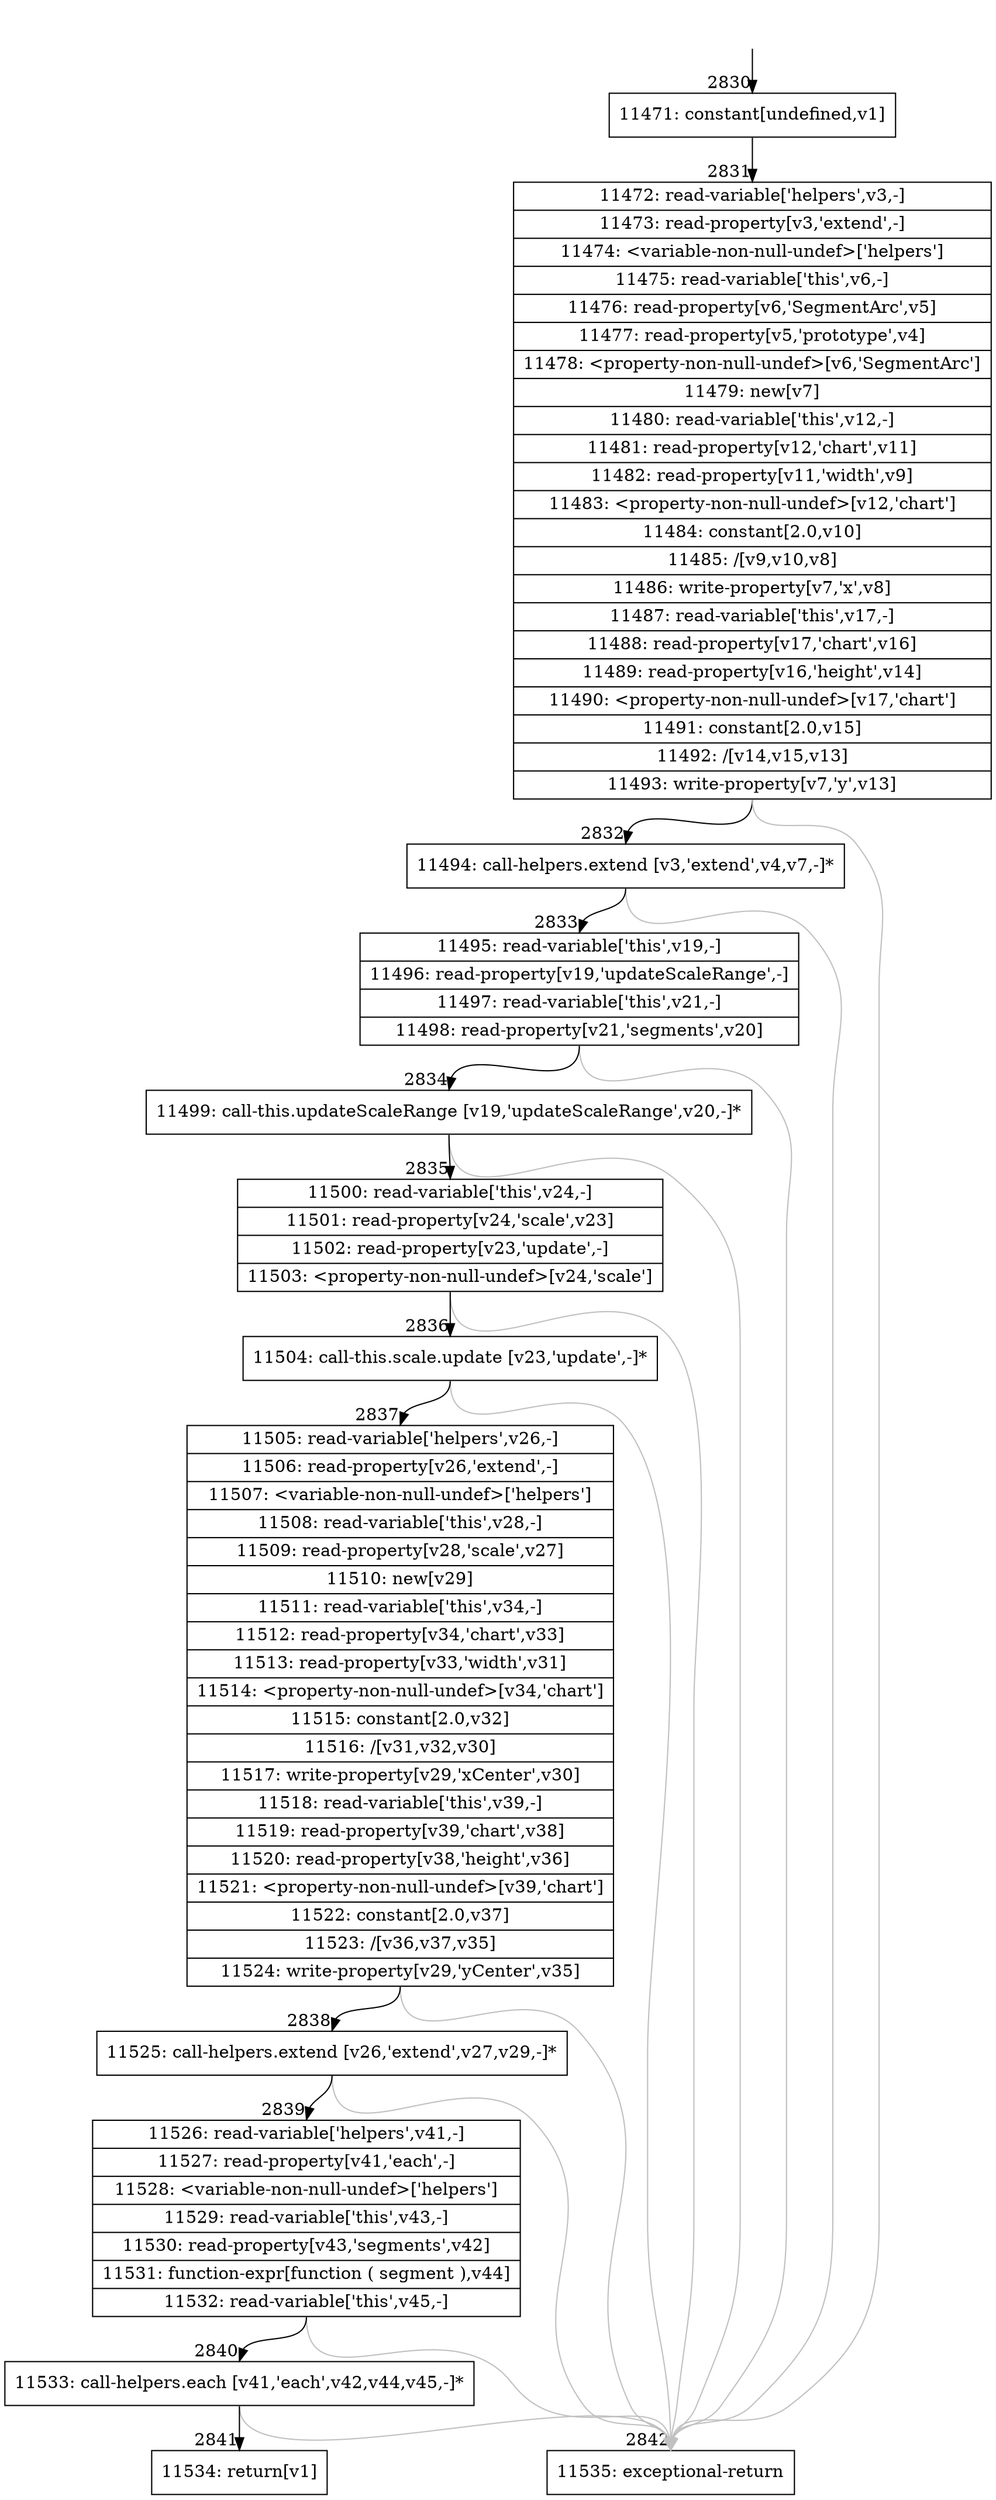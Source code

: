 digraph {
rankdir="TD"
BB_entry267[shape=none,label=""];
BB_entry267 -> BB2830 [tailport=s, headport=n, headlabel="    2830"]
BB2830 [shape=record label="{11471: constant[undefined,v1]}" ] 
BB2830 -> BB2831 [tailport=s, headport=n, headlabel="      2831"]
BB2831 [shape=record label="{11472: read-variable['helpers',v3,-]|11473: read-property[v3,'extend',-]|11474: \<variable-non-null-undef\>['helpers']|11475: read-variable['this',v6,-]|11476: read-property[v6,'SegmentArc',v5]|11477: read-property[v5,'prototype',v4]|11478: \<property-non-null-undef\>[v6,'SegmentArc']|11479: new[v7]|11480: read-variable['this',v12,-]|11481: read-property[v12,'chart',v11]|11482: read-property[v11,'width',v9]|11483: \<property-non-null-undef\>[v12,'chart']|11484: constant[2.0,v10]|11485: /[v9,v10,v8]|11486: write-property[v7,'x',v8]|11487: read-variable['this',v17,-]|11488: read-property[v17,'chart',v16]|11489: read-property[v16,'height',v14]|11490: \<property-non-null-undef\>[v17,'chart']|11491: constant[2.0,v15]|11492: /[v14,v15,v13]|11493: write-property[v7,'y',v13]}" ] 
BB2831 -> BB2832 [tailport=s, headport=n, headlabel="      2832"]
BB2831 -> BB2842 [tailport=s, headport=n, color=gray, headlabel="      2842"]
BB2832 [shape=record label="{11494: call-helpers.extend [v3,'extend',v4,v7,-]*}" ] 
BB2832 -> BB2833 [tailport=s, headport=n, headlabel="      2833"]
BB2832 -> BB2842 [tailport=s, headport=n, color=gray]
BB2833 [shape=record label="{11495: read-variable['this',v19,-]|11496: read-property[v19,'updateScaleRange',-]|11497: read-variable['this',v21,-]|11498: read-property[v21,'segments',v20]}" ] 
BB2833 -> BB2834 [tailport=s, headport=n, headlabel="      2834"]
BB2833 -> BB2842 [tailport=s, headport=n, color=gray]
BB2834 [shape=record label="{11499: call-this.updateScaleRange [v19,'updateScaleRange',v20,-]*}" ] 
BB2834 -> BB2835 [tailport=s, headport=n, headlabel="      2835"]
BB2834 -> BB2842 [tailport=s, headport=n, color=gray]
BB2835 [shape=record label="{11500: read-variable['this',v24,-]|11501: read-property[v24,'scale',v23]|11502: read-property[v23,'update',-]|11503: \<property-non-null-undef\>[v24,'scale']}" ] 
BB2835 -> BB2836 [tailport=s, headport=n, headlabel="      2836"]
BB2835 -> BB2842 [tailport=s, headport=n, color=gray]
BB2836 [shape=record label="{11504: call-this.scale.update [v23,'update',-]*}" ] 
BB2836 -> BB2837 [tailport=s, headport=n, headlabel="      2837"]
BB2836 -> BB2842 [tailport=s, headport=n, color=gray]
BB2837 [shape=record label="{11505: read-variable['helpers',v26,-]|11506: read-property[v26,'extend',-]|11507: \<variable-non-null-undef\>['helpers']|11508: read-variable['this',v28,-]|11509: read-property[v28,'scale',v27]|11510: new[v29]|11511: read-variable['this',v34,-]|11512: read-property[v34,'chart',v33]|11513: read-property[v33,'width',v31]|11514: \<property-non-null-undef\>[v34,'chart']|11515: constant[2.0,v32]|11516: /[v31,v32,v30]|11517: write-property[v29,'xCenter',v30]|11518: read-variable['this',v39,-]|11519: read-property[v39,'chart',v38]|11520: read-property[v38,'height',v36]|11521: \<property-non-null-undef\>[v39,'chart']|11522: constant[2.0,v37]|11523: /[v36,v37,v35]|11524: write-property[v29,'yCenter',v35]}" ] 
BB2837 -> BB2838 [tailport=s, headport=n, headlabel="      2838"]
BB2837 -> BB2842 [tailport=s, headport=n, color=gray]
BB2838 [shape=record label="{11525: call-helpers.extend [v26,'extend',v27,v29,-]*}" ] 
BB2838 -> BB2839 [tailport=s, headport=n, headlabel="      2839"]
BB2838 -> BB2842 [tailport=s, headport=n, color=gray]
BB2839 [shape=record label="{11526: read-variable['helpers',v41,-]|11527: read-property[v41,'each',-]|11528: \<variable-non-null-undef\>['helpers']|11529: read-variable['this',v43,-]|11530: read-property[v43,'segments',v42]|11531: function-expr[function ( segment ),v44]|11532: read-variable['this',v45,-]}" ] 
BB2839 -> BB2840 [tailport=s, headport=n, headlabel="      2840"]
BB2839 -> BB2842 [tailport=s, headport=n, color=gray]
BB2840 [shape=record label="{11533: call-helpers.each [v41,'each',v42,v44,v45,-]*}" ] 
BB2840 -> BB2841 [tailport=s, headport=n, headlabel="      2841"]
BB2840 -> BB2842 [tailport=s, headport=n, color=gray]
BB2841 [shape=record label="{11534: return[v1]}" ] 
BB2842 [shape=record label="{11535: exceptional-return}" ] 
//#$~ 3103
}
